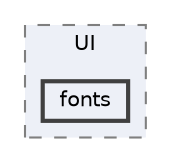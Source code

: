 digraph "src/UI/fonts"
{
 // LATEX_PDF_SIZE
  bgcolor="transparent";
  edge [fontname=Helvetica,fontsize=10,labelfontname=Helvetica,labelfontsize=10];
  node [fontname=Helvetica,fontsize=10,shape=box,height=0.2,width=0.4];
  compound=true
  subgraph clusterdir_7ad25bca70c4d3d9103f75d82f41ef94 {
    graph [ bgcolor="#edf0f7", pencolor="grey50", label="UI", fontname=Helvetica,fontsize=10 style="filled,dashed", URL="dir_7ad25bca70c4d3d9103f75d82f41ef94.html",tooltip=""]
  dir_a2f57725df3b67d1301847a469fd2f7f [label="fonts", fillcolor="#edf0f7", color="grey25", style="filled,bold", URL="dir_a2f57725df3b67d1301847a469fd2f7f.html",tooltip=""];
  }
}
